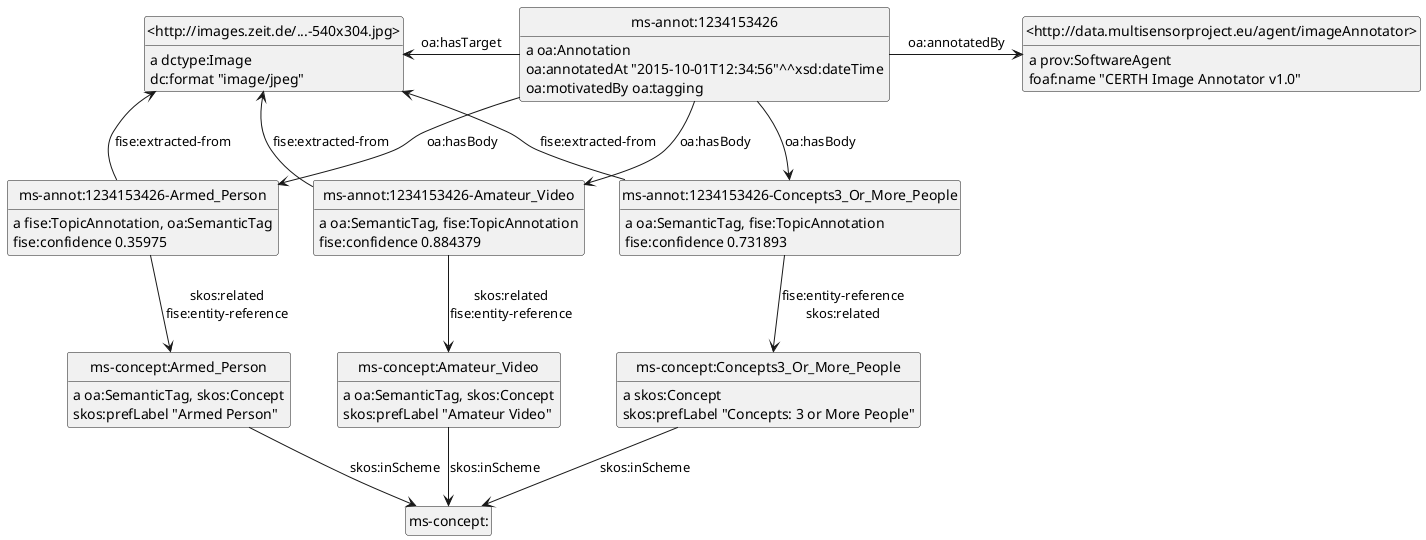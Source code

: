 @startuml
hide empty methods
hide empty attributes
hide circle
skinparam classAttributeIconSize 0
class ms_concept_Amateur_Video as "ms-concept:Amateur_Video"
ms_concept_Amateur_Video : a oa:SemanticTag, skos:Concept
class ms_concept_ as "ms-concept:"
ms_concept_Amateur_Video --> ms_concept_ : skos:inScheme
ms_concept_Amateur_Video : skos:prefLabel "Amateur Video"
class _http___images_zeit_de_____540x304_jpg_ as "<http://images.zeit.de/...-540x304.jpg>"
_http___images_zeit_de_____540x304_jpg_ : a dctype:Image
_http___images_zeit_de_____540x304_jpg_ : dc:format "image/jpeg"
class ms_annot_1234153426_Amateur_Video as "ms-annot:1234153426-Amateur_Video"
ms_annot_1234153426_Amateur_Video : a oa:SemanticTag, fise:TopicAnnotation
ms_annot_1234153426_Amateur_Video --> _http___images_zeit_de_____540x304_jpg_ : fise:extracted-from
ms_annot_1234153426_Amateur_Video --> ms_concept_Amateur_Video : skos:related\nfise:entity-reference
ms_annot_1234153426_Amateur_Video : fise:confidence 0.884379
class ms_annot_1234153426_Armed_Person as "ms-annot:1234153426-Armed_Person"
ms_annot_1234153426_Armed_Person : a fise:TopicAnnotation, oa:SemanticTag
ms_annot_1234153426_Armed_Person --> _http___images_zeit_de_____540x304_jpg_ : fise:extracted-from
class ms_concept_Armed_Person as "ms-concept:Armed_Person"
ms_annot_1234153426_Armed_Person --> ms_concept_Armed_Person : skos:related\nfise:entity-reference
ms_annot_1234153426_Armed_Person : fise:confidence 0.35975
class ms_annot_1234153426 as "ms-annot:1234153426"
ms_annot_1234153426 : a oa:Annotation
ms_annot_1234153426 --> ms_annot_1234153426_Amateur_Video : oa:hasBody
class _http___data_multisensorproject_eu_agent_imageAnnotator_ as "<http://data.multisensorproject.eu/agent/imageAnnotator>"
ms_annot_1234153426 -right-> _http___data_multisensorproject_eu_agent_imageAnnotator_ : oa:annotatedBy
ms_annot_1234153426 -left-> _http___images_zeit_de_____540x304_jpg_ : oa:hasTarget
class ms_annot_1234153426_Concepts3_Or_More_People as "ms-annot:1234153426-Concepts3_Or_More_People"
ms_annot_1234153426 --> ms_annot_1234153426_Concepts3_Or_More_People : oa:hasBody
ms_annot_1234153426 --> ms_annot_1234153426_Armed_Person : oa:hasBody
ms_annot_1234153426 : oa:annotatedAt "2015-10-01T12:34:56"^^xsd:dateTime
ms_annot_1234153426 : oa:motivatedBy oa:tagging
_http___data_multisensorproject_eu_agent_imageAnnotator_ : a prov:SoftwareAgent
_http___data_multisensorproject_eu_agent_imageAnnotator_ : foaf:name "CERTH Image Annotator v1.0"
ms_concept_Armed_Person : a oa:SemanticTag, skos:Concept
ms_concept_Armed_Person --> ms_concept_ : skos:inScheme
ms_concept_Armed_Person : skos:prefLabel "Armed Person"
class ms_concept_Concepts3_Or_More_People as "ms-concept:Concepts3_Or_More_People"
ms_concept_Concepts3_Or_More_People : a skos:Concept
ms_concept_Concepts3_Or_More_People --> ms_concept_ : skos:inScheme
ms_concept_Concepts3_Or_More_People : skos:prefLabel "Concepts: 3 or More People"
ms_annot_1234153426_Concepts3_Or_More_People : a oa:SemanticTag, fise:TopicAnnotation
ms_annot_1234153426_Concepts3_Or_More_People --> ms_concept_Concepts3_Or_More_People : fise:entity-reference\nskos:related
ms_annot_1234153426_Concepts3_Or_More_People --> _http___images_zeit_de_____540x304_jpg_ : fise:extracted-from
ms_annot_1234153426_Concepts3_Or_More_People : fise:confidence 0.731893
@enduml
